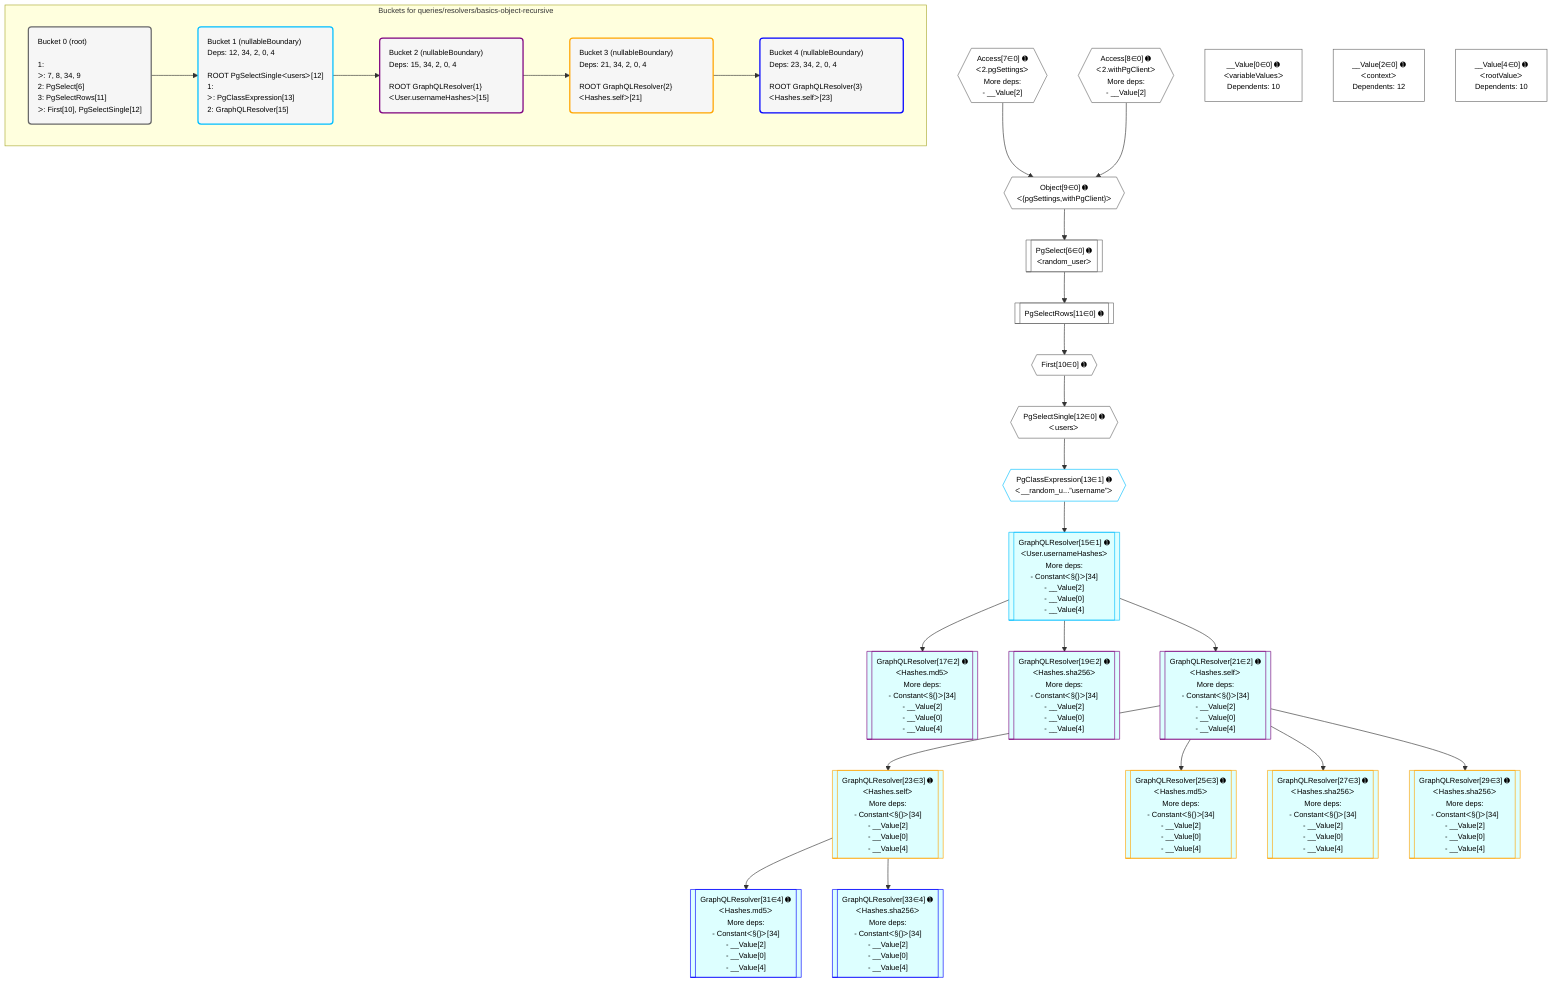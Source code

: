%%{init: {'themeVariables': { 'fontSize': '12px'}}}%%
graph TD
    classDef path fill:#eee,stroke:#000,color:#000
    classDef plan fill:#fff,stroke-width:1px,color:#000
    classDef itemplan fill:#fff,stroke-width:2px,color:#000
    classDef unbatchedplan fill:#dff,stroke-width:1px,color:#000
    classDef sideeffectplan fill:#fcc,stroke-width:2px,color:#000
    classDef bucket fill:#f6f6f6,color:#000,stroke-width:2px,text-align:left

    subgraph "Buckets for queries/resolvers/basics-object-recursive"
    Bucket0("Bucket 0 (root)<br /><br />1: <br />ᐳ: 7, 8, 34, 9<br />2: PgSelect[6]<br />3: PgSelectRows[11]<br />ᐳ: First[10], PgSelectSingle[12]"):::bucket
    Bucket1("Bucket 1 (nullableBoundary)<br />Deps: 12, 34, 2, 0, 4<br /><br />ROOT PgSelectSingleᐸusersᐳ[12]<br />1: <br />ᐳ: PgClassExpression[13]<br />2: GraphQLResolver[15]"):::bucket
    Bucket2("Bucket 2 (nullableBoundary)<br />Deps: 15, 34, 2, 0, 4<br /><br />ROOT GraphQLResolver{1}ᐸUser.usernameHashesᐳ[15]"):::bucket
    Bucket3("Bucket 3 (nullableBoundary)<br />Deps: 21, 34, 2, 0, 4<br /><br />ROOT GraphQLResolver{2}ᐸHashes.selfᐳ[21]"):::bucket
    Bucket4("Bucket 4 (nullableBoundary)<br />Deps: 23, 34, 2, 0, 4<br /><br />ROOT GraphQLResolver{3}ᐸHashes.selfᐳ[23]"):::bucket
    end
    Bucket0 --> Bucket1
    Bucket1 --> Bucket2
    Bucket2 --> Bucket3
    Bucket3 --> Bucket4

    %% plan dependencies
    Object9{{"Object[9∈0] ➊<br />ᐸ{pgSettings,withPgClient}ᐳ"}}:::plan
    Access7{{"Access[7∈0] ➊<br />ᐸ2.pgSettingsᐳ<br />More deps:<br />- __Value[2]"}}:::plan
    Access8{{"Access[8∈0] ➊<br />ᐸ2.withPgClientᐳ<br />More deps:<br />- __Value[2]"}}:::plan
    Access7 & Access8 --> Object9
    PgSelect6[["PgSelect[6∈0] ➊<br />ᐸrandom_userᐳ"]]:::plan
    Object9 --> PgSelect6
    First10{{"First[10∈0] ➊"}}:::plan
    PgSelectRows11[["PgSelectRows[11∈0] ➊"]]:::plan
    PgSelectRows11 --> First10
    PgSelect6 --> PgSelectRows11
    PgSelectSingle12{{"PgSelectSingle[12∈0] ➊<br />ᐸusersᐳ"}}:::plan
    First10 --> PgSelectSingle12
    __Value0["__Value[0∈0] ➊<br />ᐸvariableValuesᐳ<br />Dependents: 10"]:::plan
    __Value2["__Value[2∈0] ➊<br />ᐸcontextᐳ<br />Dependents: 12"]:::plan
    __Value4["__Value[4∈0] ➊<br />ᐸrootValueᐳ<br />Dependents: 10"]:::plan
    GraphQLResolver15[["GraphQLResolver[15∈1] ➊<br />ᐸUser.usernameHashesᐳ<br />More deps:<br />- Constantᐸ§{}ᐳ[34]<br />- __Value[2]<br />- __Value[0]<br />- __Value[4]"]]:::unbatchedplan
    PgClassExpression13{{"PgClassExpression[13∈1] ➊<br />ᐸ__random_u...”username”ᐳ"}}:::plan
    PgClassExpression13 --> GraphQLResolver15
    PgSelectSingle12 --> PgClassExpression13
    GraphQLResolver17[["GraphQLResolver[17∈2] ➊<br />ᐸHashes.md5ᐳ<br />More deps:<br />- Constantᐸ§{}ᐳ[34]<br />- __Value[2]<br />- __Value[0]<br />- __Value[4]"]]:::unbatchedplan
    GraphQLResolver15 --> GraphQLResolver17
    GraphQLResolver19[["GraphQLResolver[19∈2] ➊<br />ᐸHashes.sha256ᐳ<br />More deps:<br />- Constantᐸ§{}ᐳ[34]<br />- __Value[2]<br />- __Value[0]<br />- __Value[4]"]]:::unbatchedplan
    GraphQLResolver15 --> GraphQLResolver19
    GraphQLResolver21[["GraphQLResolver[21∈2] ➊<br />ᐸHashes.selfᐳ<br />More deps:<br />- Constantᐸ§{}ᐳ[34]<br />- __Value[2]<br />- __Value[0]<br />- __Value[4]"]]:::unbatchedplan
    GraphQLResolver15 --> GraphQLResolver21
    GraphQLResolver23[["GraphQLResolver[23∈3] ➊<br />ᐸHashes.selfᐳ<br />More deps:<br />- Constantᐸ§{}ᐳ[34]<br />- __Value[2]<br />- __Value[0]<br />- __Value[4]"]]:::unbatchedplan
    GraphQLResolver21 --> GraphQLResolver23
    GraphQLResolver25[["GraphQLResolver[25∈3] ➊<br />ᐸHashes.md5ᐳ<br />More deps:<br />- Constantᐸ§{}ᐳ[34]<br />- __Value[2]<br />- __Value[0]<br />- __Value[4]"]]:::unbatchedplan
    GraphQLResolver21 --> GraphQLResolver25
    GraphQLResolver27[["GraphQLResolver[27∈3] ➊<br />ᐸHashes.sha256ᐳ<br />More deps:<br />- Constantᐸ§{}ᐳ[34]<br />- __Value[2]<br />- __Value[0]<br />- __Value[4]"]]:::unbatchedplan
    GraphQLResolver21 --> GraphQLResolver27
    GraphQLResolver29[["GraphQLResolver[29∈3] ➊<br />ᐸHashes.sha256ᐳ<br />More deps:<br />- Constantᐸ§{}ᐳ[34]<br />- __Value[2]<br />- __Value[0]<br />- __Value[4]"]]:::unbatchedplan
    GraphQLResolver21 --> GraphQLResolver29
    GraphQLResolver31[["GraphQLResolver[31∈4] ➊<br />ᐸHashes.md5ᐳ<br />More deps:<br />- Constantᐸ§{}ᐳ[34]<br />- __Value[2]<br />- __Value[0]<br />- __Value[4]"]]:::unbatchedplan
    GraphQLResolver23 --> GraphQLResolver31
    GraphQLResolver33[["GraphQLResolver[33∈4] ➊<br />ᐸHashes.sha256ᐳ<br />More deps:<br />- Constantᐸ§{}ᐳ[34]<br />- __Value[2]<br />- __Value[0]<br />- __Value[4]"]]:::unbatchedplan
    GraphQLResolver23 --> GraphQLResolver33

    %% define steps
    classDef bucket0 stroke:#696969
    class Bucket0,__Value0,__Value2,__Value4,PgSelect6,Access7,Access8,Object9,First10,PgSelectRows11,PgSelectSingle12 bucket0
    classDef bucket1 stroke:#00bfff
    class Bucket1,PgClassExpression13,GraphQLResolver15 bucket1
    classDef bucket2 stroke:#7f007f
    class Bucket2,GraphQLResolver17,GraphQLResolver19,GraphQLResolver21 bucket2
    classDef bucket3 stroke:#ffa500
    class Bucket3,GraphQLResolver23,GraphQLResolver25,GraphQLResolver27,GraphQLResolver29 bucket3
    classDef bucket4 stroke:#0000ff
    class Bucket4,GraphQLResolver31,GraphQLResolver33 bucket4
